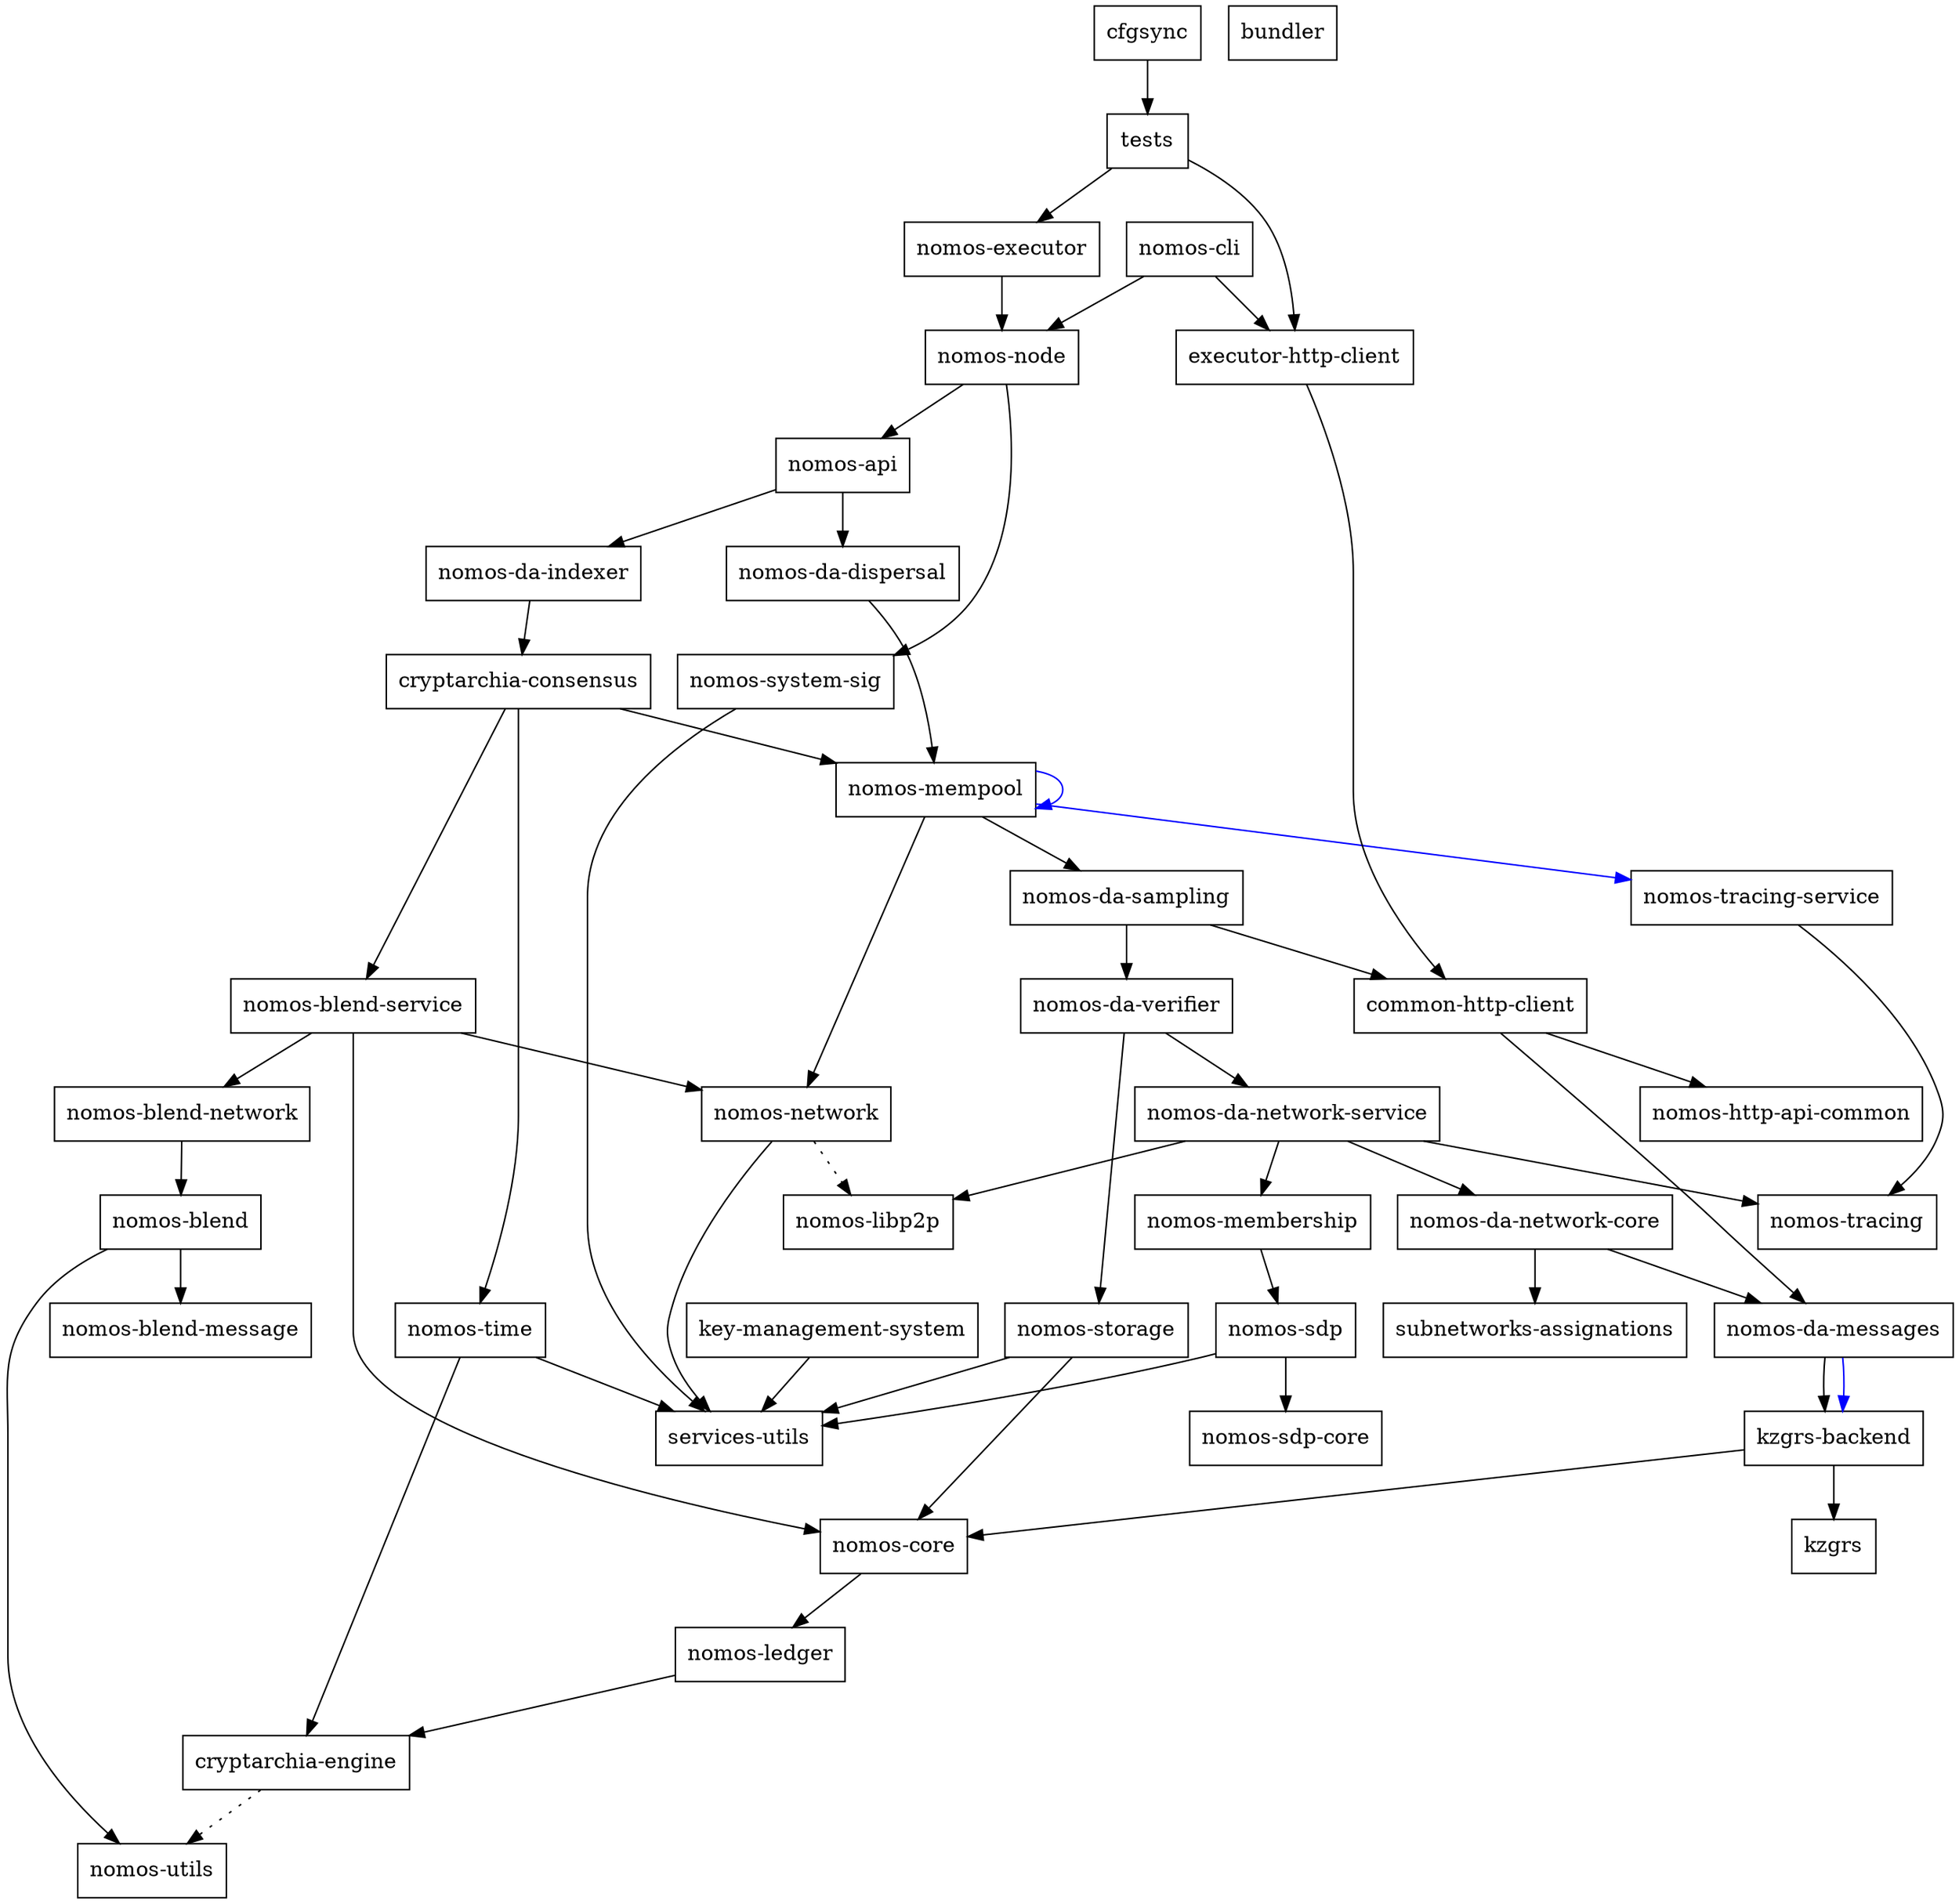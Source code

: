 digraph {
    0 [ label = "cryptarchia-engine" shape = box]
    1 [ label = "nomos-utils" shape = box]
    2 [ label = "nomos-ledger" shape = box]
    3 [ label = "nomos-http-api-common" shape = box]
    4 [ label = "nomos-executor" shape = box]
    5 [ label = "kzgrs-backend" shape = box]
    6 [ label = "kzgrs" shape = box]
    7 [ label = "nomos-core" shape = box]
    8 [ label = "nomos-api" shape = box]
    9 [ label = "cryptarchia-consensus" shape = box]
    10 [ label = "nomos-blend-service" shape = box]
    11 [ label = "nomos-blend" shape = box]
    12 [ label = "nomos-blend-message" shape = box]
    13 [ label = "nomos-blend-network" shape = box]
    14 [ label = "nomos-libp2p" shape = box]
    15 [ label = "nomos-network" shape = box]
    16 [ label = "services-utils" shape = box]
    17 [ label = "nomos-da-sampling" shape = box]
    18 [ label = "common-http-client" shape = box]
    19 [ label = "nomos-da-messages" shape = box]
    20 [ label = "nomos-da-network-core" shape = box]
    21 [ label = "subnetworks-assignations" shape = box]
    22 [ label = "nomos-da-network-service" shape = box]
    23 [ label = "nomos-membership" shape = box]
    24 [ label = "nomos-sdp" shape = box]
    25 [ label = "nomos-sdp-core" shape = box]
    26 [ label = "nomos-tracing" shape = box]
    27 [ label = "nomos-da-verifier" shape = box]
    28 [ label = "nomos-storage" shape = box]
    29 [ label = "nomos-mempool" shape = box]
    30 [ label = "nomos-tracing-service" shape = box]
    31 [ label = "nomos-time" shape = box]
    32 [ label = "nomos-da-dispersal" shape = box]
    33 [ label = "nomos-da-indexer" shape = box]
    34 [ label = "nomos-node" shape = box]
    35 [ label = "nomos-system-sig" shape = box]
    36 [ label = "executor-http-client" shape = box]
    37 [ label = "bundler" shape = box]
    38 [ label = "nomos-cli" shape = box]
    39 [ label = "key-management-system" shape = box]
    40 [ label = "cfgsync" shape = box]
    41 [ label = "tests" shape = box]
    0 -> 1 [ style = dotted]
    2 -> 0 [ ]
    4 -> 34 [ ]
    5 -> 6 [ ]
    5 -> 7 [ ]
    7 -> 2 [ ]
    8 -> 32 [ ]
    8 -> 33 [ ]
    9 -> 10 [ ]
    9 -> 29 [ ]
    9 -> 31 [ ]
    10 -> 13 [ ]
    10 -> 7 [ ]
    10 -> 15 [ ]
    11 -> 12 [ ]
    11 -> 1 [ ]
    13 -> 11 [ ]
    15 -> 14 [ style = dotted]
    15 -> 16 [ ]
    17 -> 18 [ ]
    17 -> 27 [ ]
    18 -> 19 [ ]
    18 -> 3 [ ]
    19 -> 5 [ ]
    19 -> 5 [ color = blue]
    20 -> 19 [ ]
    20 -> 21 [ ]
    22 -> 20 [ ]
    22 -> 14 [ ]
    22 -> 23 [ ]
    22 -> 26 [ ]
    23 -> 24 [ ]
    24 -> 25 [ ]
    24 -> 16 [ ]
    27 -> 22 [ ]
    27 -> 28 [ ]
    28 -> 7 [ ]
    28 -> 16 [ ]
    29 -> 17 [ ]
    29 -> 29 [ color = blue]
    29 -> 15 [ ]
    29 -> 30 [ color = blue]
    30 -> 26 [ ]
    31 -> 0 [ ]
    31 -> 16 [ ]
    32 -> 29 [ ]
    33 -> 9 [ ]
    34 -> 8 [ ]
    34 -> 35 [ ]
    35 -> 16 [ ]
    36 -> 18 [ ]
    38 -> 36 [ ]
    38 -> 34 [ ]
    39 -> 16 [ ]
    40 -> 41 [ ]
    41 -> 36 [ ]
    41 -> 4 [ ]
}

